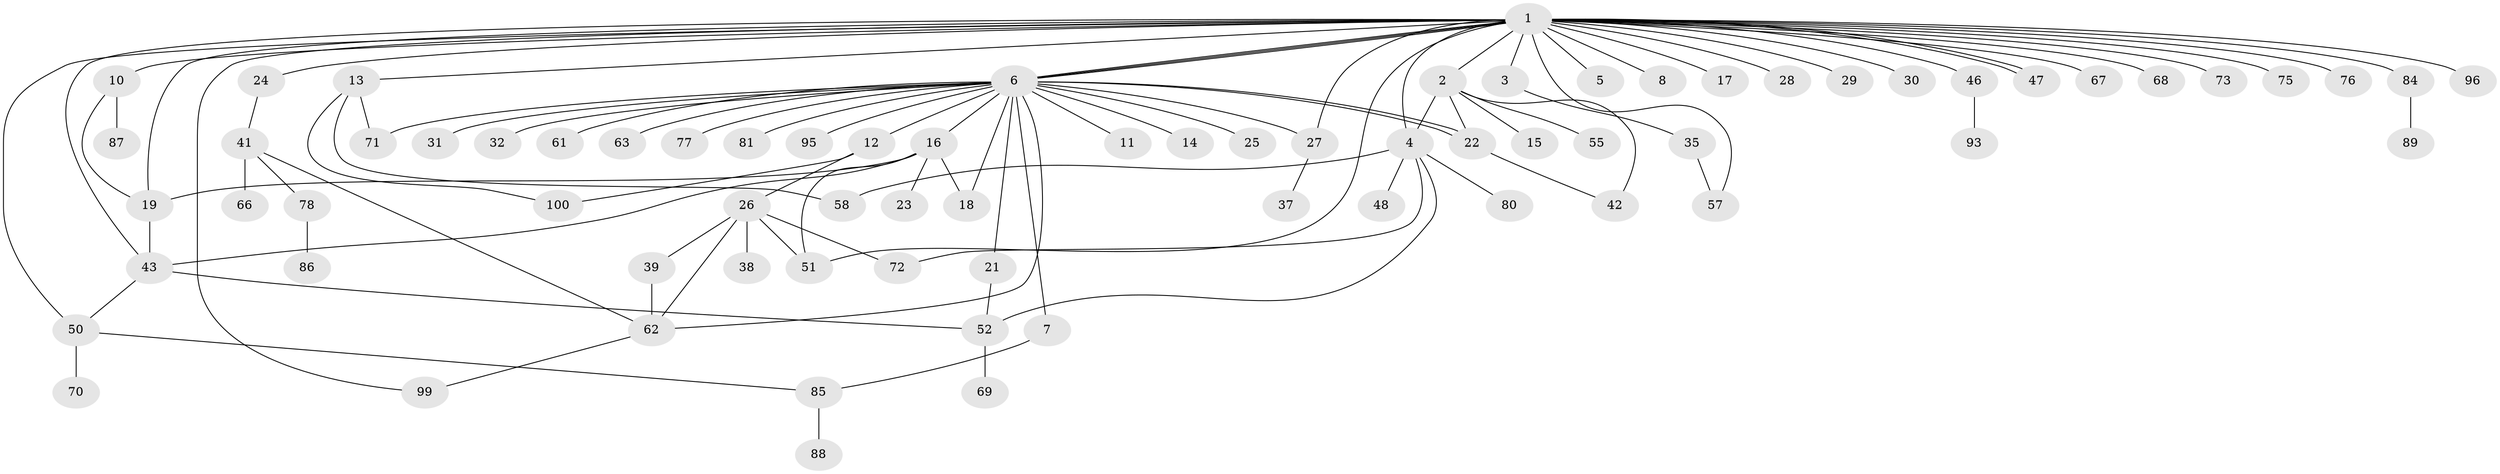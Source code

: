 // original degree distribution, {33: 0.01, 6: 0.02, 2: 0.28, 7: 0.01, 16: 0.01, 1: 0.41, 11: 0.01, 4: 0.07, 3: 0.16, 5: 0.02}
// Generated by graph-tools (version 1.1) at 2025/11/02/21/25 10:11:08]
// undirected, 74 vertices, 101 edges
graph export_dot {
graph [start="1"]
  node [color=gray90,style=filled];
  1 [super="+60"];
  2 [super="+33"];
  3;
  4 [super="+44"];
  5 [super="+45"];
  6 [super="+9"];
  7;
  8;
  10 [super="+53"];
  11;
  12;
  13 [super="+36"];
  14;
  15;
  16 [super="+94"];
  17 [super="+34"];
  18;
  19 [super="+20"];
  21;
  22;
  23 [super="+49"];
  24;
  25 [super="+82"];
  26 [super="+92"];
  27;
  28;
  29;
  30 [super="+40"];
  31;
  32;
  35 [super="+83"];
  37 [super="+64"];
  38;
  39;
  41 [super="+56"];
  42;
  43;
  46 [super="+54"];
  47;
  48;
  50 [super="+65"];
  51 [super="+59"];
  52 [super="+79"];
  55;
  57 [super="+98"];
  58 [super="+97"];
  61;
  62 [super="+91"];
  63;
  66;
  67 [super="+74"];
  68;
  69;
  70;
  71;
  72;
  73;
  75;
  76;
  77;
  78;
  80;
  81;
  84;
  85 [super="+90"];
  86;
  87;
  88;
  89;
  93;
  95;
  96;
  99;
  100;
  1 -- 2 [weight=2];
  1 -- 3;
  1 -- 4;
  1 -- 5;
  1 -- 6;
  1 -- 6;
  1 -- 6;
  1 -- 8;
  1 -- 10;
  1 -- 13;
  1 -- 17;
  1 -- 19;
  1 -- 24;
  1 -- 27;
  1 -- 28;
  1 -- 29;
  1 -- 30;
  1 -- 43;
  1 -- 46;
  1 -- 47;
  1 -- 47;
  1 -- 50 [weight=2];
  1 -- 51;
  1 -- 67;
  1 -- 68;
  1 -- 73;
  1 -- 76;
  1 -- 84;
  1 -- 99;
  1 -- 96;
  1 -- 75;
  1 -- 57;
  2 -- 15;
  2 -- 22;
  2 -- 42;
  2 -- 55;
  2 -- 4;
  3 -- 35;
  4 -- 48;
  4 -- 72;
  4 -- 80;
  4 -- 58;
  4 -- 52;
  6 -- 7;
  6 -- 18;
  6 -- 21;
  6 -- 22;
  6 -- 22;
  6 -- 31;
  6 -- 61;
  6 -- 62;
  6 -- 63;
  6 -- 71;
  6 -- 77;
  6 -- 95;
  6 -- 32;
  6 -- 11;
  6 -- 12;
  6 -- 14;
  6 -- 16 [weight=2];
  6 -- 81;
  6 -- 25 [weight=2];
  6 -- 27;
  7 -- 85;
  10 -- 87;
  10 -- 19;
  12 -- 26;
  12 -- 100;
  13 -- 58;
  13 -- 100;
  13 -- 71;
  16 -- 19;
  16 -- 23;
  16 -- 43;
  16 -- 18;
  16 -- 51;
  19 -- 43;
  21 -- 52;
  22 -- 42;
  24 -- 41;
  26 -- 38;
  26 -- 39;
  26 -- 51;
  26 -- 72;
  26 -- 62;
  27 -- 37;
  35 -- 57;
  39 -- 62;
  41 -- 66;
  41 -- 78;
  41 -- 62;
  43 -- 50;
  43 -- 52;
  46 -- 93;
  50 -- 70;
  50 -- 85;
  52 -- 69;
  62 -- 99;
  78 -- 86;
  84 -- 89;
  85 -- 88;
}
